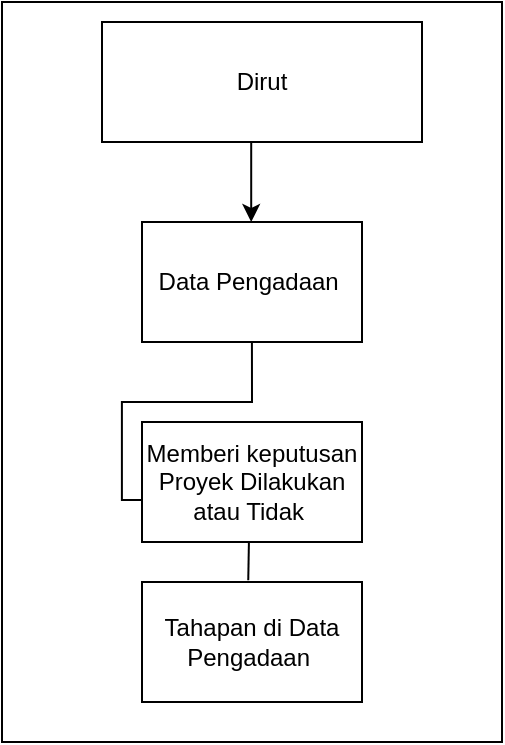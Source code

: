 <mxfile version="25.0.1">
  <diagram name="Page-1" id="kipHoJ5GQHMqTzgZgSA0">
    <mxGraphModel dx="794" dy="454" grid="1" gridSize="10" guides="1" tooltips="1" connect="1" arrows="1" fold="1" page="1" pageScale="1" pageWidth="850" pageHeight="1100" math="0" shadow="0">
      <root>
        <mxCell id="0" />
        <mxCell id="1" parent="0" />
        <mxCell id="BJKEFY5EdB84PIPIgooG-1" value="Dirut" style="rounded=0;whiteSpace=wrap;html=1;" vertex="1" parent="1">
          <mxGeometry x="390" y="50" width="160" height="60" as="geometry" />
        </mxCell>
        <mxCell id="BJKEFY5EdB84PIPIgooG-5" value="Data Pengadaan&amp;nbsp;" style="rounded=0;whiteSpace=wrap;html=1;" vertex="1" parent="1">
          <mxGeometry x="410" y="150" width="110" height="60" as="geometry" />
        </mxCell>
        <mxCell id="BJKEFY5EdB84PIPIgooG-14" value="" style="endArrow=classic;html=1;rounded=0;" edge="1" parent="1">
          <mxGeometry width="50" height="50" relative="1" as="geometry">
            <mxPoint x="464.6" y="110" as="sourcePoint" />
            <mxPoint x="464.6" y="150" as="targetPoint" />
          </mxGeometry>
        </mxCell>
        <mxCell id="BJKEFY5EdB84PIPIgooG-53" value="" style="endArrow=none;html=1;rounded=0;edgeStyle=orthogonalEdgeStyle;entryX=0.5;entryY=1;entryDx=0;entryDy=0;exitX=0.005;exitY=0.65;exitDx=0;exitDy=0;exitPerimeter=0;" edge="1" parent="1">
          <mxGeometry width="50" height="50" relative="1" as="geometry">
            <mxPoint x="410.96" y="289" as="sourcePoint" />
            <mxPoint x="464.96" y="210" as="targetPoint" />
            <Array as="points">
              <mxPoint x="399.96" y="289" />
              <mxPoint x="399.96" y="240" />
              <mxPoint x="464.96" y="240" />
            </Array>
          </mxGeometry>
        </mxCell>
        <mxCell id="BJKEFY5EdB84PIPIgooG-88" value="Memberi keputusan Proyek Dilakukan atau Tidak&amp;nbsp;" style="rounded=0;whiteSpace=wrap;html=1;" vertex="1" parent="1">
          <mxGeometry x="410" y="250" width="110" height="60" as="geometry" />
        </mxCell>
        <mxCell id="BJKEFY5EdB84PIPIgooG-90" value="" style="endArrow=none;html=1;rounded=0;exitX=0.483;exitY=-0.014;exitDx=0;exitDy=0;exitPerimeter=0;entryX=0.486;entryY=0.999;entryDx=0;entryDy=0;entryPerimeter=0;" edge="1" parent="1" target="BJKEFY5EdB84PIPIgooG-88">
          <mxGeometry width="50" height="50" relative="1" as="geometry">
            <mxPoint x="463.13" y="329.16" as="sourcePoint" />
            <mxPoint x="510" y="190" as="targetPoint" />
          </mxGeometry>
        </mxCell>
        <mxCell id="BJKEFY5EdB84PIPIgooG-94" value="Tahapan di Data Pengadaan&amp;nbsp;" style="rounded=0;whiteSpace=wrap;html=1;" vertex="1" parent="1">
          <mxGeometry x="410" y="330" width="110" height="60" as="geometry" />
        </mxCell>
        <mxCell id="BJKEFY5EdB84PIPIgooG-95" value="" style="rounded=0;whiteSpace=wrap;html=1;fillColor=none;" vertex="1" parent="1">
          <mxGeometry x="340" y="40" width="250" height="370" as="geometry" />
        </mxCell>
      </root>
    </mxGraphModel>
  </diagram>
</mxfile>
